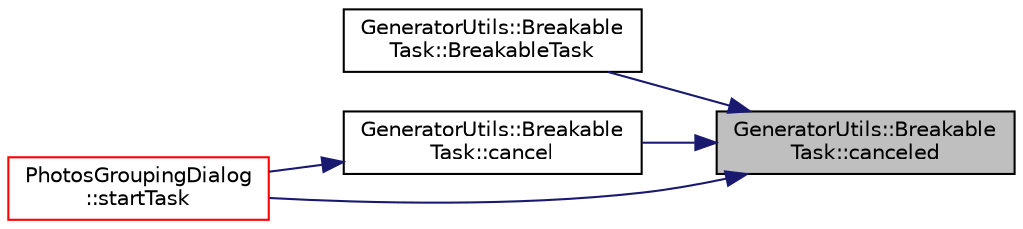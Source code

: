 digraph "GeneratorUtils::BreakableTask::canceled"
{
 // LATEX_PDF_SIZE
  edge [fontname="Helvetica",fontsize="10",labelfontname="Helvetica",labelfontsize="10"];
  node [fontname="Helvetica",fontsize="10",shape=record];
  rankdir="RL";
  Node1 [label="GeneratorUtils::Breakable\lTask::canceled",height=0.2,width=0.4,color="black", fillcolor="grey75", style="filled", fontcolor="black",tooltip=" "];
  Node1 -> Node2 [dir="back",color="midnightblue",fontsize="10",style="solid",fontname="Helvetica"];
  Node2 [label="GeneratorUtils::Breakable\lTask::BreakableTask",height=0.2,width=0.4,color="black", fillcolor="white", style="filled",URL="$class_generator_utils_1_1_breakable_task.html#ac22bf1913360d3f058683ebd903dd338",tooltip=" "];
  Node1 -> Node3 [dir="back",color="midnightblue",fontsize="10",style="solid",fontname="Helvetica"];
  Node3 [label="GeneratorUtils::Breakable\lTask::cancel",height=0.2,width=0.4,color="black", fillcolor="white", style="filled",URL="$class_generator_utils_1_1_breakable_task.html#ad1457cb4804912ddc9e061cbdec09dbf",tooltip=" "];
  Node3 -> Node4 [dir="back",color="midnightblue",fontsize="10",style="solid",fontname="Helvetica"];
  Node4 [label="PhotosGroupingDialog\l::startTask",height=0.2,width=0.4,color="red", fillcolor="white", style="filled",URL="$class_photos_grouping_dialog.html#ad0966fe1525c441947ec6b56b1213cdf",tooltip=" "];
  Node1 -> Node4 [dir="back",color="midnightblue",fontsize="10",style="solid",fontname="Helvetica"];
}
